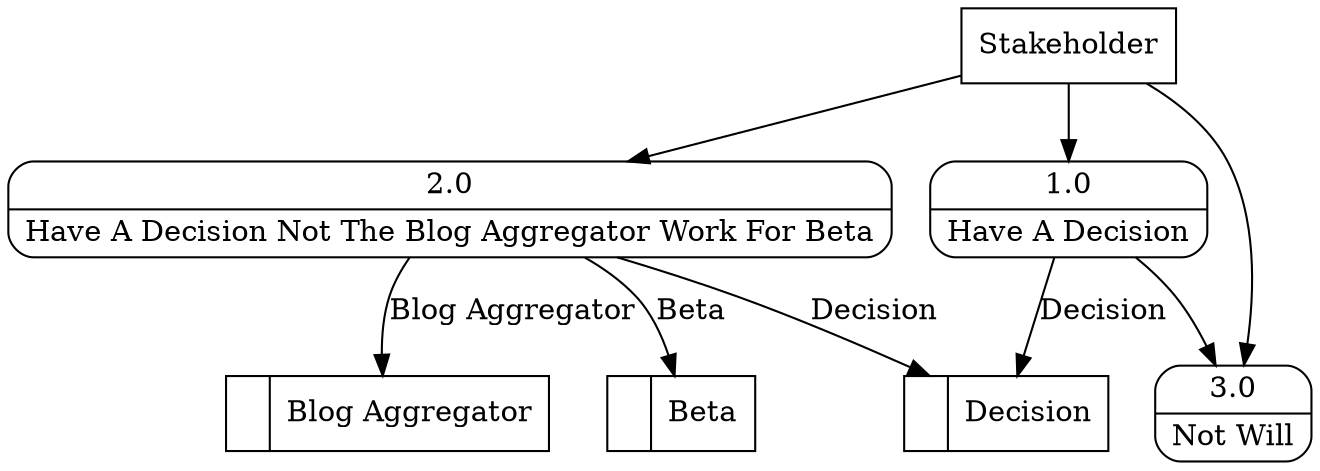 digraph dfd2{ 
node[shape=record]
200 [label="<f0>  |<f1> Blog Aggregator " ];
201 [label="<f0>  |<f1> Beta " ];
202 [label="<f0>  |<f1> Decision " ];
203 [label="Stakeholder" shape=box];
204 [label="{<f0> 1.0|<f1> Have A Decision }" shape=Mrecord];
205 [label="{<f0> 2.0|<f1> Have A Decision Not The Blog Aggregator Work For Beta }" shape=Mrecord];
206 [label="{<f0> 3.0|<f1> Not Will }" shape=Mrecord];
203 -> 204
203 -> 205
203 -> 206
204 -> 206
204 -> 202 [label="Decision"]
205 -> 202 [label="Decision"]
205 -> 200 [label="Blog Aggregator"]
205 -> 201 [label="Beta"]
}